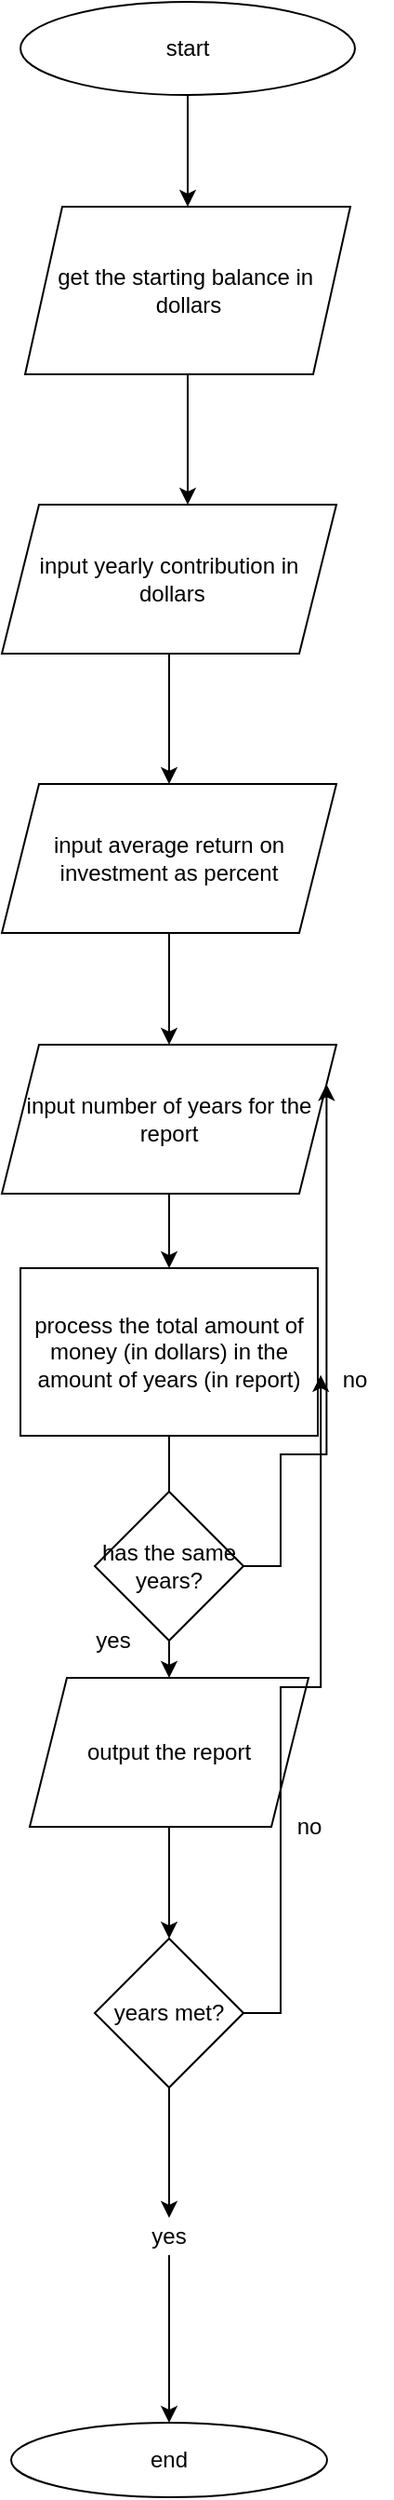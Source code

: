 <mxfile version="15.1.0" type="github">
  <diagram id="xdJebRrYUPHu9wjVS12R" name="Page-1">
    <mxGraphModel dx="1038" dy="547" grid="1" gridSize="10" guides="1" tooltips="1" connect="1" arrows="1" fold="1" page="1" pageScale="1" pageWidth="850" pageHeight="1100" math="0" shadow="0">
      <root>
        <mxCell id="0" />
        <mxCell id="1" parent="0" />
        <mxCell id="uJdnj6qD3HaSxWszB3hx-3" style="edgeStyle=orthogonalEdgeStyle;rounded=0;orthogonalLoop=1;jettySize=auto;html=1;exitX=0.5;exitY=1;exitDx=0;exitDy=0;" parent="1" source="uJdnj6qD3HaSxWszB3hx-1" target="uJdnj6qD3HaSxWszB3hx-4" edge="1">
          <mxGeometry relative="1" as="geometry">
            <mxPoint x="160" y="150" as="targetPoint" />
          </mxGeometry>
        </mxCell>
        <mxCell id="uJdnj6qD3HaSxWszB3hx-1" value="start" style="ellipse;whiteSpace=wrap;html=1;" parent="1" vertex="1">
          <mxGeometry x="70" y="50" width="180" height="50" as="geometry" />
        </mxCell>
        <mxCell id="uJdnj6qD3HaSxWszB3hx-6" style="edgeStyle=orthogonalEdgeStyle;rounded=0;orthogonalLoop=1;jettySize=auto;html=1;exitX=0.5;exitY=1;exitDx=0;exitDy=0;" parent="1" source="uJdnj6qD3HaSxWszB3hx-4" edge="1">
          <mxGeometry relative="1" as="geometry">
            <mxPoint x="160" y="320" as="targetPoint" />
          </mxGeometry>
        </mxCell>
        <mxCell id="uJdnj6qD3HaSxWszB3hx-4" value="get the starting balance in&amp;nbsp;&lt;br&gt;dollars" style="shape=parallelogram;perimeter=parallelogramPerimeter;whiteSpace=wrap;html=1;fixedSize=1;" parent="1" vertex="1">
          <mxGeometry x="72.5" y="160" width="175" height="90" as="geometry" />
        </mxCell>
        <mxCell id="uJdnj6qD3HaSxWszB3hx-11" style="edgeStyle=orthogonalEdgeStyle;rounded=0;orthogonalLoop=1;jettySize=auto;html=1;exitX=0.5;exitY=1;exitDx=0;exitDy=0;entryX=0.5;entryY=0;entryDx=0;entryDy=0;" parent="1" source="uJdnj6qD3HaSxWszB3hx-7" target="uJdnj6qD3HaSxWszB3hx-8" edge="1">
          <mxGeometry relative="1" as="geometry" />
        </mxCell>
        <mxCell id="uJdnj6qD3HaSxWszB3hx-7" value="input yearly contribution in&lt;br&gt;&amp;nbsp;dollars" style="shape=parallelogram;perimeter=parallelogramPerimeter;whiteSpace=wrap;html=1;fixedSize=1;" parent="1" vertex="1">
          <mxGeometry x="60" y="320" width="180" height="80" as="geometry" />
        </mxCell>
        <mxCell id="uJdnj6qD3HaSxWszB3hx-12" style="edgeStyle=orthogonalEdgeStyle;rounded=0;orthogonalLoop=1;jettySize=auto;html=1;exitX=0.5;exitY=1;exitDx=0;exitDy=0;entryX=0.5;entryY=0;entryDx=0;entryDy=0;" parent="1" source="uJdnj6qD3HaSxWszB3hx-8" target="uJdnj6qD3HaSxWszB3hx-9" edge="1">
          <mxGeometry relative="1" as="geometry" />
        </mxCell>
        <mxCell id="uJdnj6qD3HaSxWszB3hx-8" value="input average return on&lt;br&gt;investment as percent" style="shape=parallelogram;perimeter=parallelogramPerimeter;whiteSpace=wrap;html=1;fixedSize=1;" parent="1" vertex="1">
          <mxGeometry x="60" y="470" width="180" height="80" as="geometry" />
        </mxCell>
        <mxCell id="uJdnj6qD3HaSxWszB3hx-14" style="edgeStyle=orthogonalEdgeStyle;rounded=0;orthogonalLoop=1;jettySize=auto;html=1;" parent="1" source="uJdnj6qD3HaSxWszB3hx-9" edge="1">
          <mxGeometry relative="1" as="geometry">
            <mxPoint x="150" y="730" as="targetPoint" />
          </mxGeometry>
        </mxCell>
        <mxCell id="uJdnj6qD3HaSxWszB3hx-9" value="input number of years for the&lt;br&gt;report" style="shape=parallelogram;perimeter=parallelogramPerimeter;whiteSpace=wrap;html=1;fixedSize=1;" parent="1" vertex="1">
          <mxGeometry x="60" y="610" width="180" height="80" as="geometry" />
        </mxCell>
        <mxCell id="uJdnj6qD3HaSxWszB3hx-17" style="edgeStyle=orthogonalEdgeStyle;rounded=0;orthogonalLoop=1;jettySize=auto;html=1;exitX=0.5;exitY=1;exitDx=0;exitDy=0;" parent="1" source="uJdnj6qD3HaSxWszB3hx-15" edge="1">
          <mxGeometry relative="1" as="geometry">
            <mxPoint x="150" y="870" as="targetPoint" />
          </mxGeometry>
        </mxCell>
        <mxCell id="uJdnj6qD3HaSxWszB3hx-15" value="process the total amount of money (in dollars) in the amount of years (in report)" style="rounded=0;whiteSpace=wrap;html=1;" parent="1" vertex="1">
          <mxGeometry x="70" y="730" width="160" height="90" as="geometry" />
        </mxCell>
        <mxCell id="9PdlgfzFPGm-q9os4APD-14" style="edgeStyle=orthogonalEdgeStyle;rounded=0;orthogonalLoop=1;jettySize=auto;html=1;exitX=0.5;exitY=1;exitDx=0;exitDy=0;entryX=0.5;entryY=0;entryDx=0;entryDy=0;" edge="1" parent="1" source="uJdnj6qD3HaSxWszB3hx-18" target="9PdlgfzFPGm-q9os4APD-4">
          <mxGeometry relative="1" as="geometry" />
        </mxCell>
        <mxCell id="uJdnj6qD3HaSxWszB3hx-18" value="output the report" style="shape=parallelogram;perimeter=parallelogramPerimeter;whiteSpace=wrap;html=1;fixedSize=1;" parent="1" vertex="1">
          <mxGeometry x="75" y="950" width="150" height="80" as="geometry" />
        </mxCell>
        <mxCell id="uJdnj6qD3HaSxWszB3hx-22" value="end" style="ellipse;whiteSpace=wrap;html=1;" parent="1" vertex="1">
          <mxGeometry x="65" y="1350" width="170" height="40" as="geometry" />
        </mxCell>
        <mxCell id="9PdlgfzFPGm-q9os4APD-6" style="edgeStyle=orthogonalEdgeStyle;rounded=0;orthogonalLoop=1;jettySize=auto;html=1;exitX=0.5;exitY=1;exitDx=0;exitDy=0;entryX=0.5;entryY=0;entryDx=0;entryDy=0;" edge="1" parent="1" source="9PdlgfzFPGm-q9os4APD-4" target="9PdlgfzFPGm-q9os4APD-10">
          <mxGeometry relative="1" as="geometry">
            <mxPoint x="150" y="1170" as="targetPoint" />
          </mxGeometry>
        </mxCell>
        <mxCell id="9PdlgfzFPGm-q9os4APD-7" style="edgeStyle=orthogonalEdgeStyle;rounded=0;orthogonalLoop=1;jettySize=auto;html=1;exitX=1;exitY=0.5;exitDx=0;exitDy=0;entryX=1.01;entryY=0.638;entryDx=0;entryDy=0;entryPerimeter=0;" edge="1" parent="1" source="9PdlgfzFPGm-q9os4APD-4" target="uJdnj6qD3HaSxWszB3hx-15">
          <mxGeometry relative="1" as="geometry" />
        </mxCell>
        <mxCell id="9PdlgfzFPGm-q9os4APD-4" value="years met?" style="rhombus;whiteSpace=wrap;html=1;" vertex="1" parent="1">
          <mxGeometry x="110" y="1090" width="80" height="80" as="geometry" />
        </mxCell>
        <mxCell id="9PdlgfzFPGm-q9os4APD-9" value="no" style="text;html=1;align=center;verticalAlign=middle;resizable=0;points=[];autosize=1;strokeColor=none;fillColor=none;" vertex="1" parent="1">
          <mxGeometry x="210" y="1020" width="30" height="20" as="geometry" />
        </mxCell>
        <mxCell id="9PdlgfzFPGm-q9os4APD-12" style="edgeStyle=orthogonalEdgeStyle;rounded=0;orthogonalLoop=1;jettySize=auto;html=1;exitX=0.5;exitY=1;exitDx=0;exitDy=0;entryX=0.5;entryY=0;entryDx=0;entryDy=0;" edge="1" parent="1" source="9PdlgfzFPGm-q9os4APD-10" target="uJdnj6qD3HaSxWszB3hx-22">
          <mxGeometry relative="1" as="geometry" />
        </mxCell>
        <mxCell id="9PdlgfzFPGm-q9os4APD-10" value="yes" style="text;html=1;strokeColor=none;fillColor=none;align=center;verticalAlign=middle;whiteSpace=wrap;rounded=0;" vertex="1" parent="1">
          <mxGeometry x="130" y="1240" width="40" height="20" as="geometry" />
        </mxCell>
        <mxCell id="9PdlgfzFPGm-q9os4APD-17" style="edgeStyle=orthogonalEdgeStyle;rounded=0;orthogonalLoop=1;jettySize=auto;html=1;exitX=0.5;exitY=1;exitDx=0;exitDy=0;entryX=0.5;entryY=0;entryDx=0;entryDy=0;" edge="1" parent="1" source="9PdlgfzFPGm-q9os4APD-15" target="uJdnj6qD3HaSxWszB3hx-18">
          <mxGeometry relative="1" as="geometry" />
        </mxCell>
        <mxCell id="9PdlgfzFPGm-q9os4APD-18" style="edgeStyle=orthogonalEdgeStyle;rounded=0;orthogonalLoop=1;jettySize=auto;html=1;exitX=1;exitY=0.5;exitDx=0;exitDy=0;entryX=1;entryY=0.25;entryDx=0;entryDy=0;" edge="1" parent="1" source="9PdlgfzFPGm-q9os4APD-15" target="uJdnj6qD3HaSxWszB3hx-9">
          <mxGeometry relative="1" as="geometry">
            <Array as="points">
              <mxPoint x="210" y="890" />
              <mxPoint x="210" y="830" />
              <mxPoint x="235" y="830" />
            </Array>
          </mxGeometry>
        </mxCell>
        <mxCell id="9PdlgfzFPGm-q9os4APD-15" value="has the same years?" style="rhombus;whiteSpace=wrap;html=1;" vertex="1" parent="1">
          <mxGeometry x="110" y="850" width="80" height="80" as="geometry" />
        </mxCell>
        <mxCell id="9PdlgfzFPGm-q9os4APD-19" value="no" style="text;html=1;strokeColor=none;fillColor=none;align=center;verticalAlign=middle;whiteSpace=wrap;rounded=0;" vertex="1" parent="1">
          <mxGeometry x="230" y="780" width="40" height="20" as="geometry" />
        </mxCell>
        <mxCell id="9PdlgfzFPGm-q9os4APD-20" value="yes" style="text;html=1;strokeColor=none;fillColor=none;align=center;verticalAlign=middle;whiteSpace=wrap;rounded=0;" vertex="1" parent="1">
          <mxGeometry x="100" y="920" width="40" height="20" as="geometry" />
        </mxCell>
      </root>
    </mxGraphModel>
  </diagram>
</mxfile>
